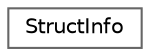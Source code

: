 digraph "Иерархия классов. Графический вид."
{
 // LATEX_PDF_SIZE
  bgcolor="transparent";
  edge [fontname=Helvetica,fontsize=10,labelfontname=Helvetica,labelfontsize=10];
  node [fontname=Helvetica,fontsize=10,shape=box,height=0.2,width=0.4];
  rankdir="LR";
  Node0 [label="StructInfo",height=0.2,width=0.4,color="grey40", fillcolor="white", style="filled",URL="$class_struct_info.html",tooltip="Класс, содержащий в себе информацию о структуре"];
}
